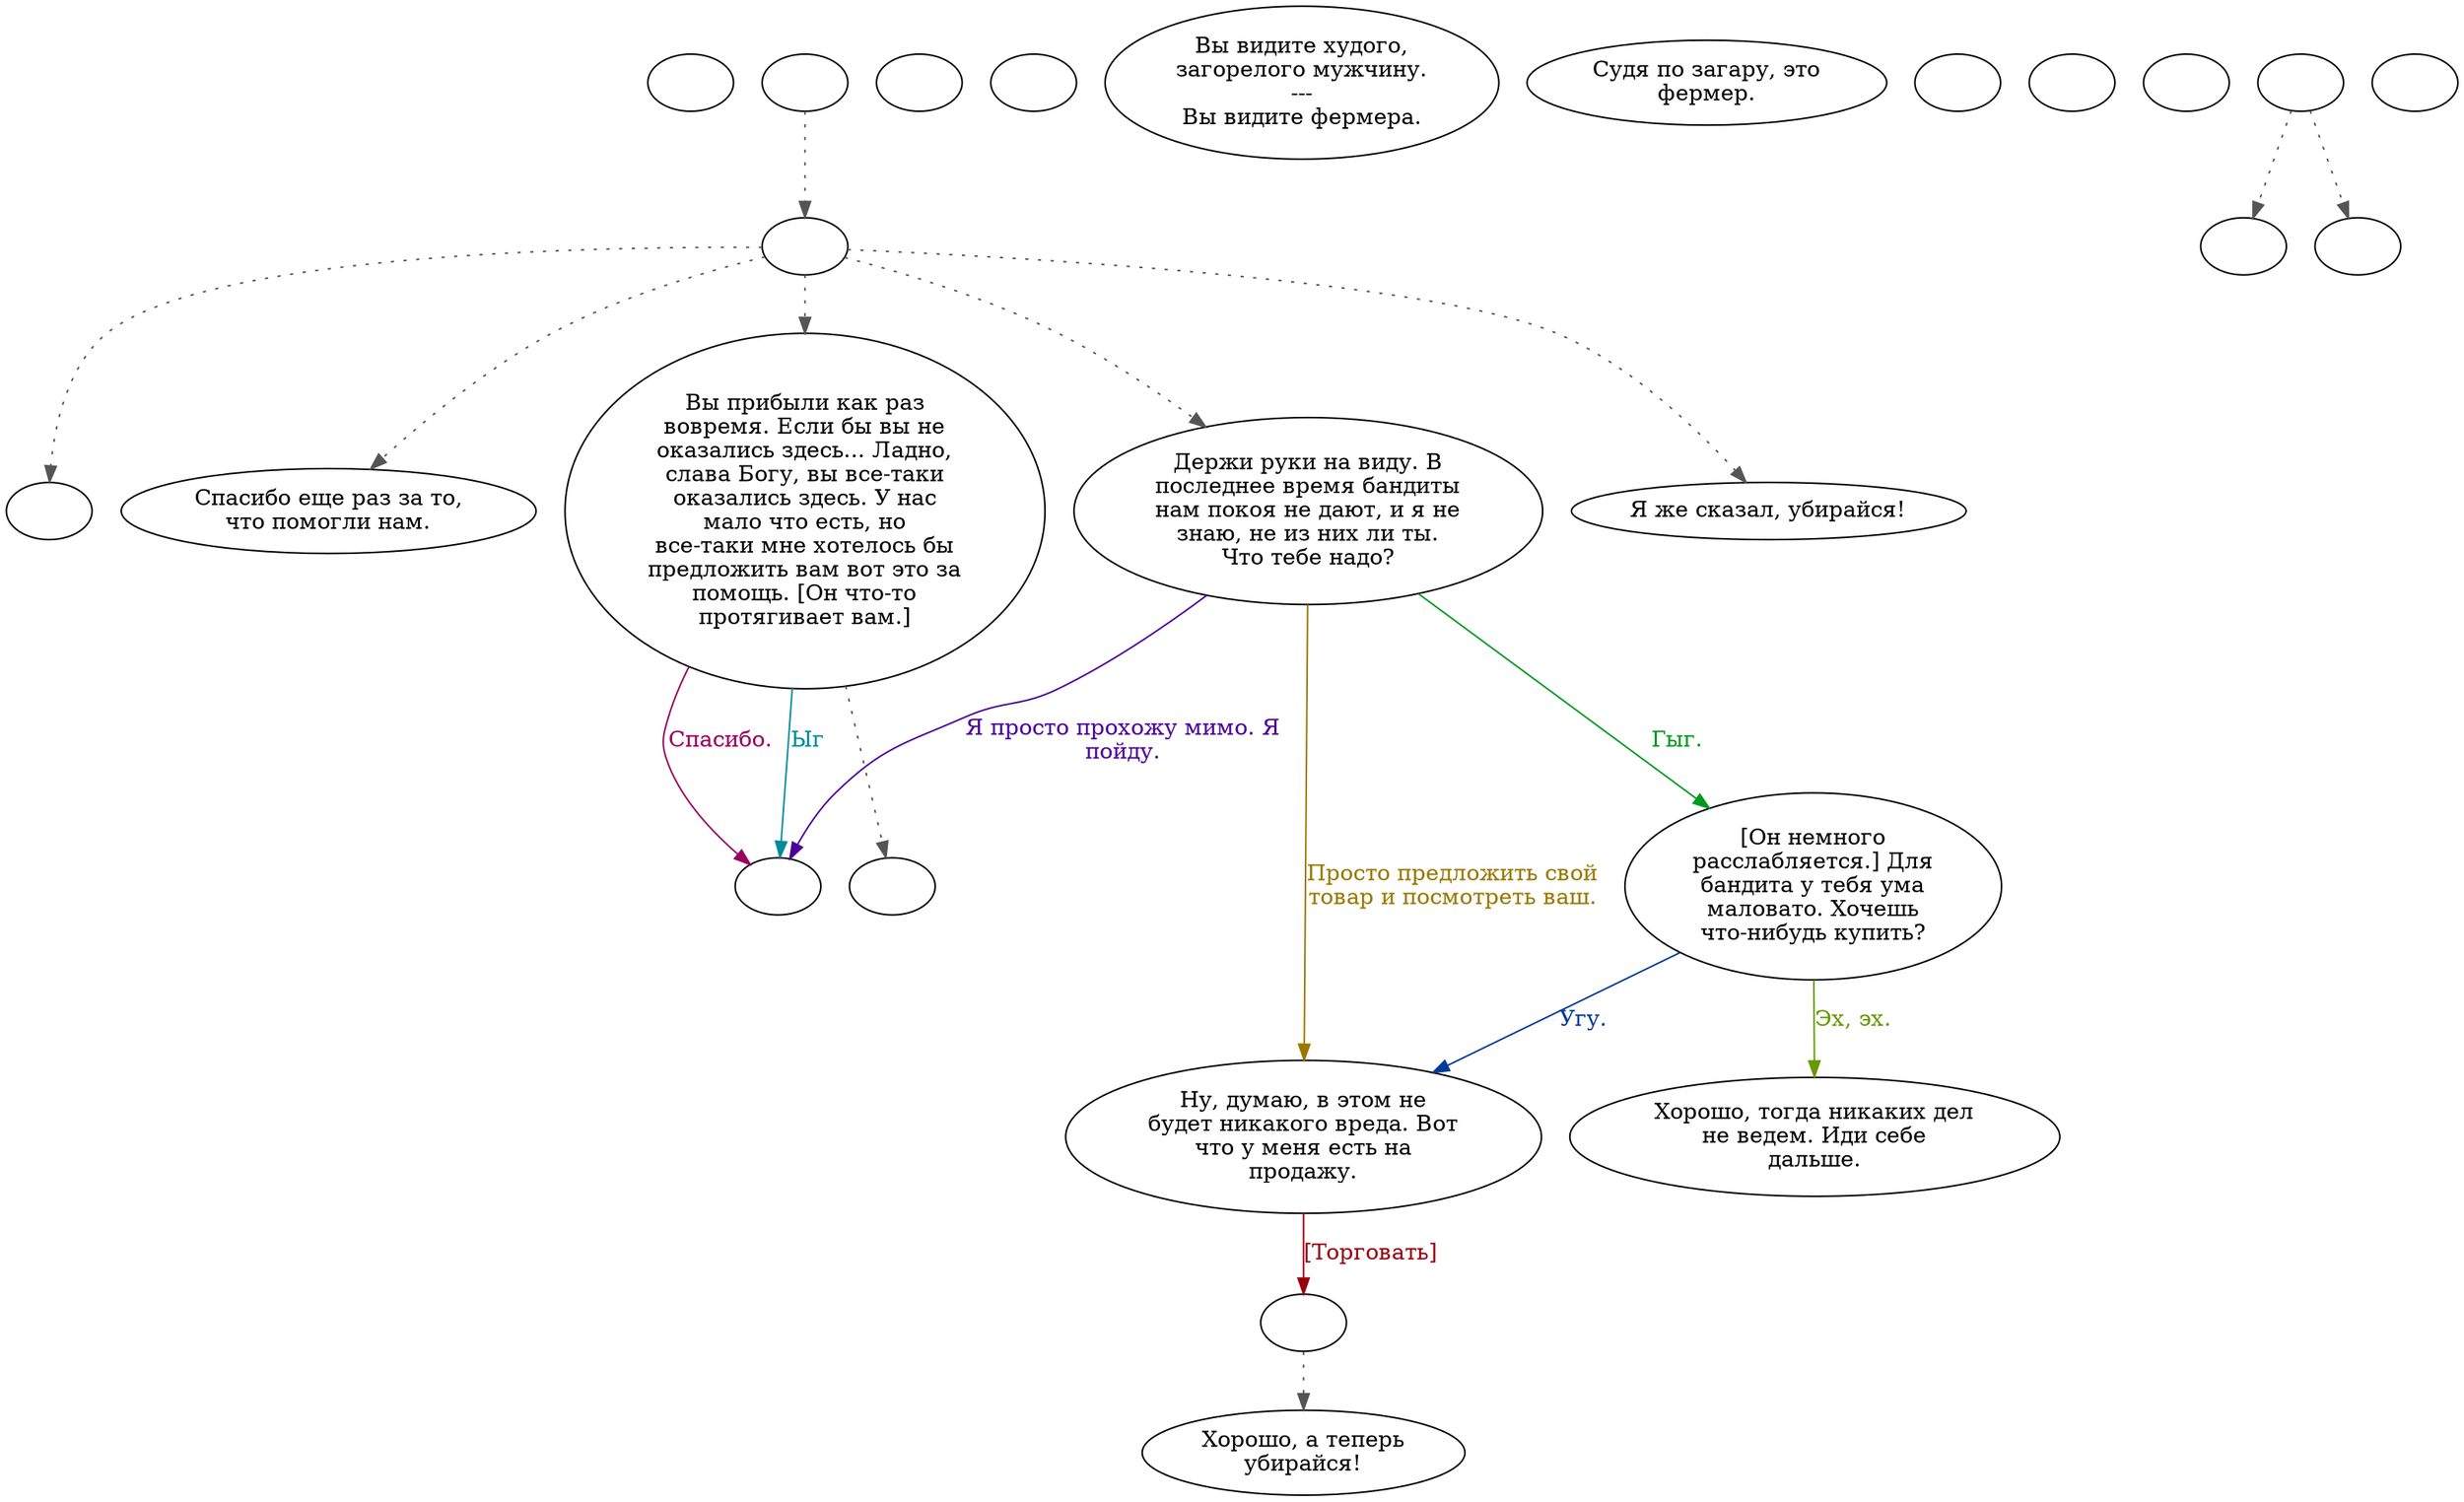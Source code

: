 digraph echomest {
  "start" [style=filled       fillcolor="#FFFFFF"       color="#000000"]
  "start" [label=""]
  "critter_p_proc" [style=filled       fillcolor="#FFFFFF"       color="#000000"]
  "critter_p_proc" -> "talk_p_proc" [style=dotted color="#555555"]
  "critter_p_proc" [label=""]
  "pickup_p_proc" [style=filled       fillcolor="#FFFFFF"       color="#000000"]
  "pickup_p_proc" [label=""]
  "talk_p_proc" [style=filled       fillcolor="#FFFFFF"       color="#000000"]
  "talk_p_proc" -> "Node009" [style=dotted color="#555555"]
  "talk_p_proc" -> "Node002" [style=dotted color="#555555"]
  "talk_p_proc" -> "Node001" [style=dotted color="#555555"]
  "talk_p_proc" -> "Node003" [style=dotted color="#555555"]
  "talk_p_proc" -> "Node006" [style=dotted color="#555555"]
  "talk_p_proc" [label=""]
  "destroy_p_proc" [style=filled       fillcolor="#FFFFFF"       color="#000000"]
  "destroy_p_proc" [label=""]
  "look_at_p_proc" [style=filled       fillcolor="#FFFFFF"       color="#000000"]
  "look_at_p_proc" [label="Вы видите худого,\nзагорелого мужчину.\n---\nВы видите фермера."]
  "description_p_proc" [style=filled       fillcolor="#FFFFFF"       color="#000000"]
  "description_p_proc" [label="Судя по загару, это\nфермер."]
  "use_skill_on_p_proc" [style=filled       fillcolor="#FFFFFF"       color="#000000"]
  "use_skill_on_p_proc" [label=""]
  "damage_p_proc" [style=filled       fillcolor="#FFFFFF"       color="#000000"]
  "damage_p_proc" [label=""]
  "map_enter_p_proc" [style=filled       fillcolor="#FFFFFF"       color="#000000"]
  "map_enter_p_proc" [label=""]
  "combat_p_proc" [style=filled       fillcolor="#FFFFFF"       color="#000000"]
  "combat_p_proc" -> "NodeFleeing" [style=dotted color="#555555"]
  "combat_p_proc" -> "NodeFighting" [style=dotted color="#555555"]
  "combat_p_proc" [label=""]
  "Node999" [style=filled       fillcolor="#FFFFFF"       color="#000000"]
  "Node999" [label=""]
  "Node001" [style=filled       fillcolor="#FFFFFF"       color="#000000"]
  "Node001" -> "giveReward" [style=dotted color="#555555"]
  "Node001" [label="Вы прибыли как раз\nвовремя. Если бы вы не\nоказались здесь... Ладно,\nслава Богу, вы все-таки\nоказались здесь. У нас\nмало что есть, но\nвсе-таки мне хотелось бы\nпредложить вам вот это за\nпомощь. [Он что-то\nпротягивает вам.]"]
  "Node001" -> "Node999" [label="Спасибо." color="#990061" fontcolor="#990061"]
  "Node001" -> "Node999" [label="Ыг" color="#008D99" fontcolor="#008D99"]
  "Node002" [style=filled       fillcolor="#FFFFFF"       color="#000000"]
  "Node002" [label="Спасибо еще раз за то,\nчто помогли нам."]
  "Node003" [style=filled       fillcolor="#FFFFFF"       color="#000000"]
  "Node003" [label="Держи руки на виду. В\nпоследнее время бандиты\nнам покоя не дают, и я не\nзнаю, не из них ли ты.\nЧто тебе надо?"]
  "Node003" -> "Node004" [label="Просто предложить свой\nтовар и посмотреть ваш." color="#997800" fontcolor="#997800"]
  "Node003" -> "Node999" [label="Я просто прохожу мимо. Я\nпойду." color="#4C0099" fontcolor="#4C0099"]
  "Node003" -> "Node007" [label="Гыг." color="#00991F" fontcolor="#00991F"]
  "Node004" [style=filled       fillcolor="#FFFFFF"       color="#000000"]
  "Node004" [label="Ну, думаю, в этом не\nбудет никакого вреда. Вот\nчто у меня есть на\nпродажу."]
  "Node004" -> "NodeBarter" [label="[Торговать]" color="#99000E" fontcolor="#99000E"]
  "Node005" [style=filled       fillcolor="#FFFFFF"       color="#000000"]
  "Node005" [label="Хорошо, а теперь\nубирайся!"]
  "Node006" [style=filled       fillcolor="#FFFFFF"       color="#000000"]
  "Node006" [label="Я же сказал, убирайся!"]
  "Node007" [style=filled       fillcolor="#FFFFFF"       color="#000000"]
  "Node007" [label="[Он немного\nрасслабляется.] Для\nбандита у тебя ума\nмаловато. Хочешь\nчто-нибудь купить?"]
  "Node007" -> "Node004" [label="Угу." color="#003A99" fontcolor="#003A99"]
  "Node007" -> "Node008" [label="Эх, эх." color="#679900" fontcolor="#679900"]
  "Node008" [style=filled       fillcolor="#FFFFFF"       color="#000000"]
  "Node008" [label="Хорошо, тогда никаких дел\nне ведем. Иди себе\nдальше."]
  "Node009" [style=filled       fillcolor="#FFFFFF"       color="#000000"]
  "Node009" [label=""]
  "NodeFleeing" [style=filled       fillcolor="#FFFFFF"       color="#000000"]
  "NodeFleeing" [label=""]
  "NodeFighting" [style=filled       fillcolor="#FFFFFF"       color="#000000"]
  "NodeFighting" [label=""]
  "map_exit_p_proc" [style=filled       fillcolor="#FFFFFF"       color="#000000"]
  "map_exit_p_proc" [label=""]
  "giveReward" [style=filled       fillcolor="#FFFFFF"       color="#000000"]
  "giveReward" [label=""]
  "NodeBarter" [style=filled       fillcolor="#FFFFFF"       color="#000000"]
  "NodeBarter" -> "Node005" [style=dotted color="#555555"]
  "NodeBarter" [label=""]
}